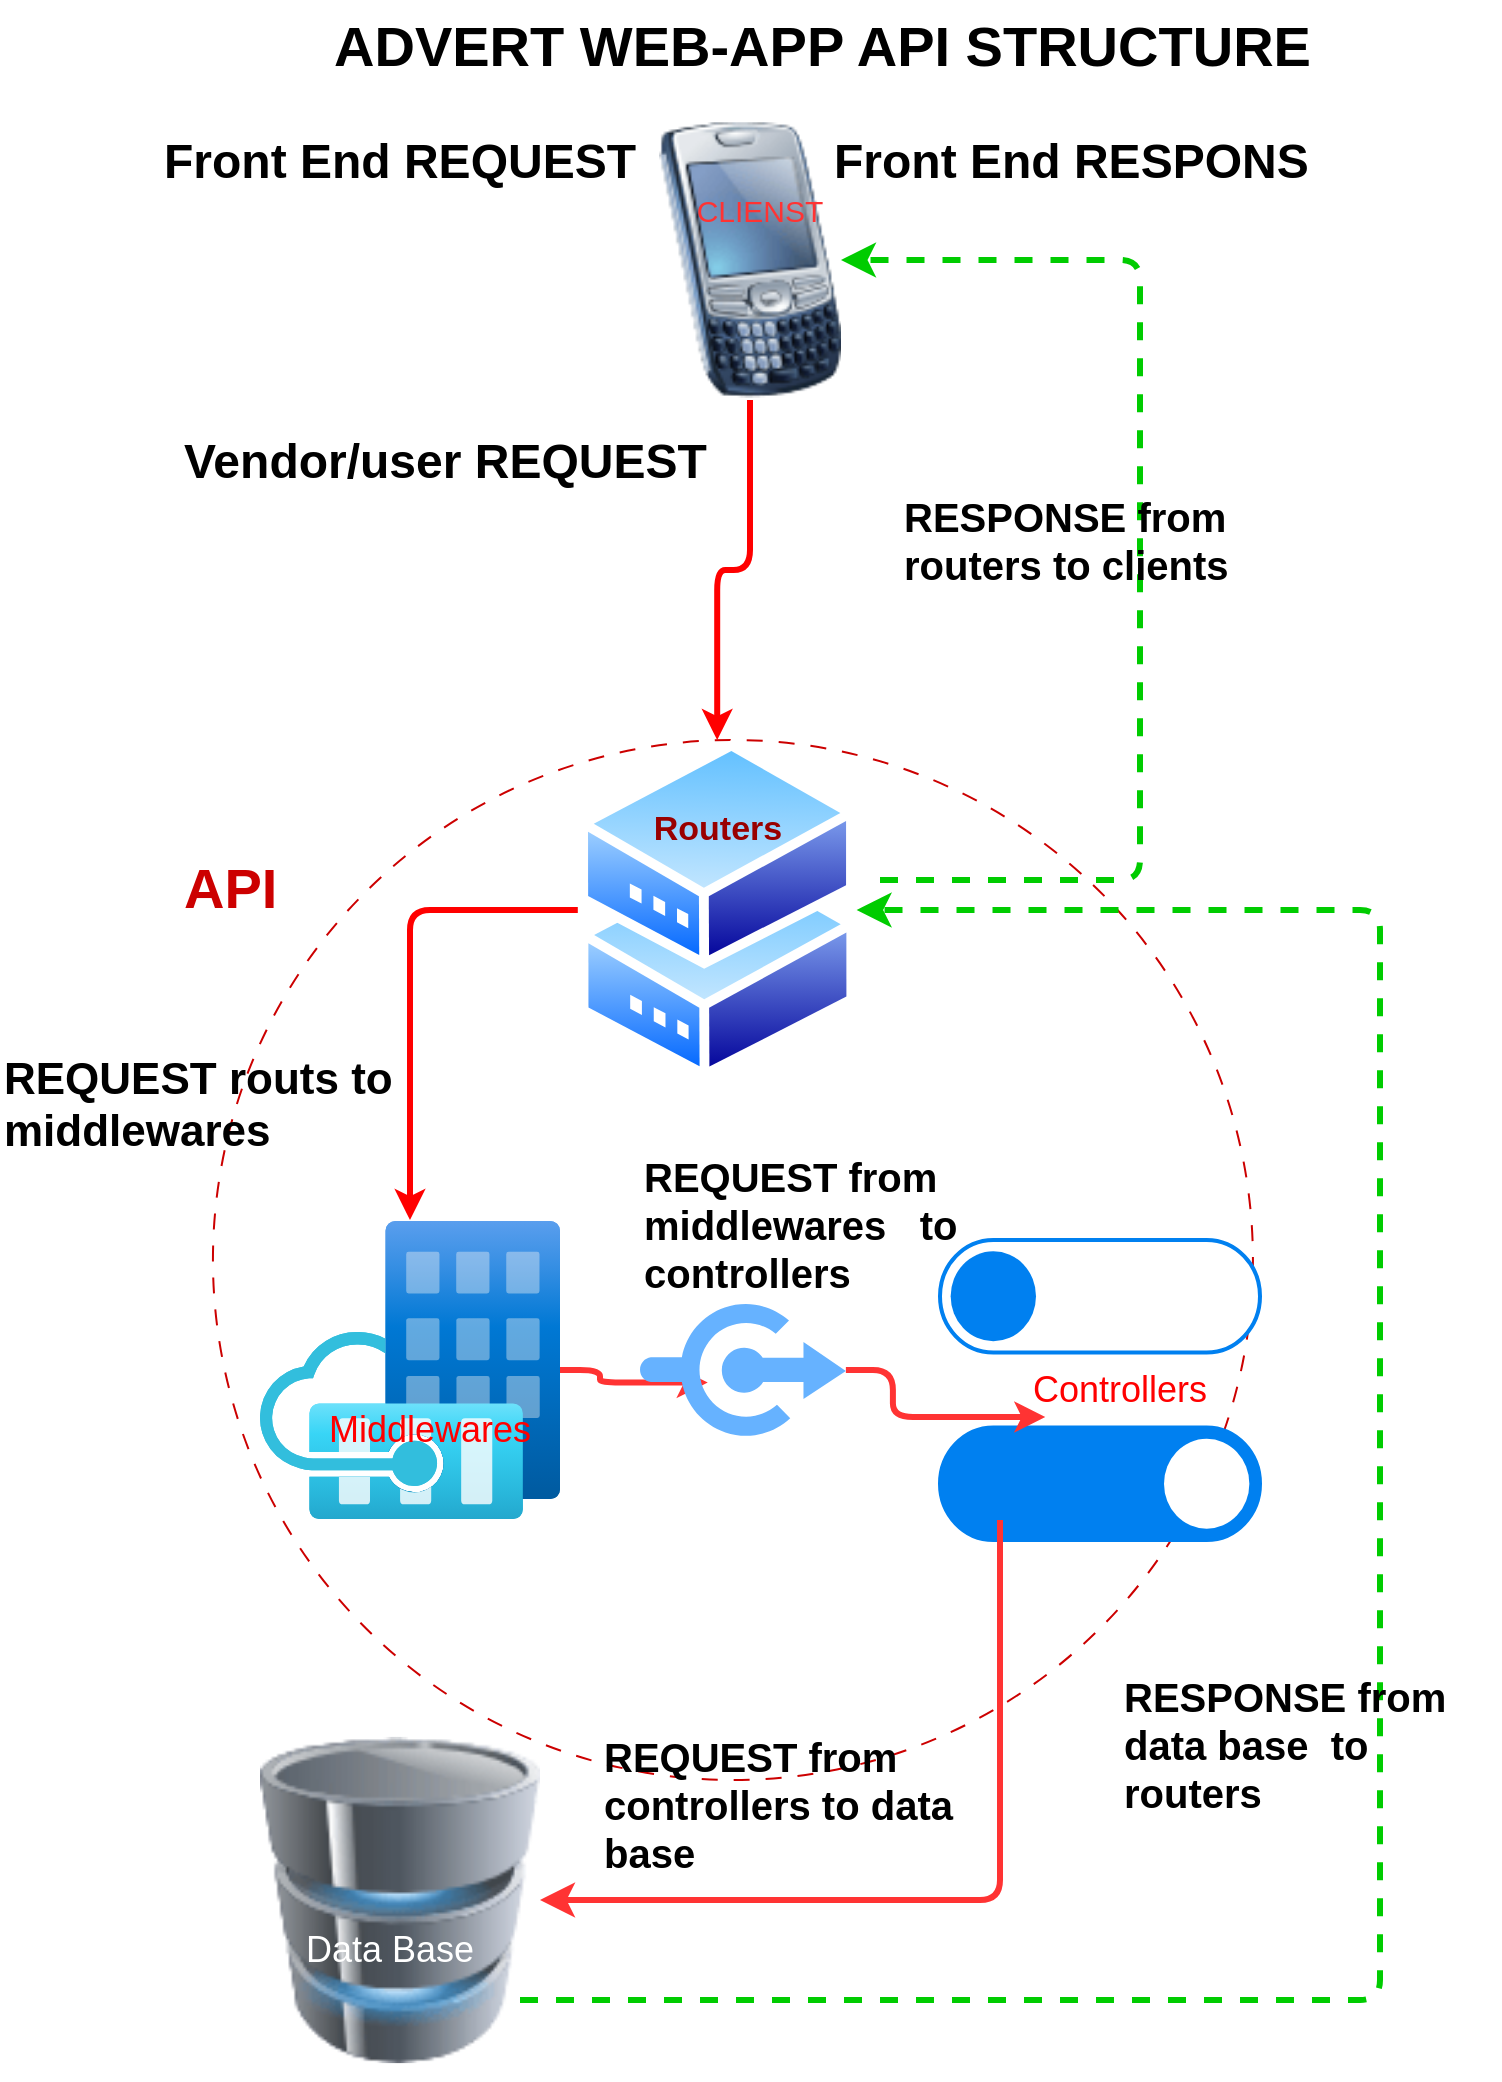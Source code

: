 <mxfile version="26.0.16">
  <diagram name="Page-1" id="zGj85CW7K_Q15-CYQ7l3">
    <mxGraphModel dx="2836" dy="1347" grid="1" gridSize="10" guides="1" tooltips="1" connect="1" arrows="1" fold="1" page="1" pageScale="1" pageWidth="850" pageHeight="1100" math="0" shadow="0">
      <root>
        <mxCell id="0" />
        <mxCell id="1" parent="0" />
        <mxCell id="5BVnTUnEMfs_GL1pfW84-42" value="" style="ellipse;whiteSpace=wrap;html=1;aspect=fixed;fillColor=none;strokeColor=#CC0000;dashed=1;dashPattern=8 8;" vertex="1" parent="1">
          <mxGeometry x="166.47" y="380" width="520" height="520" as="geometry" />
        </mxCell>
        <mxCell id="5BVnTUnEMfs_GL1pfW84-44" value="&lt;b&gt;&lt;font style=&quot;font-size: 28px; color: rgb(204, 0, 0);&quot;&gt;API&amp;nbsp;&lt;/font&gt;&lt;/b&gt;" style="strokeWidth=3;shadow=0;dashed=0;align=center;html=1;shape=mxgraph.mockup.text.callout;linkText=;textSize=17;textColor=#666666;callDir=NW;callStyle=line;fontSize=17;fontColor=#666666;align=left;verticalAlign=top;strokeColor=none;gradientColor=default;perimeterSpacing=0;spacingTop=-9;" vertex="1" parent="1">
          <mxGeometry x="150" y="440" width="80" height="50" as="geometry" />
        </mxCell>
        <mxCell id="5BVnTUnEMfs_GL1pfW84-2" style="edgeStyle=orthogonalEdgeStyle;rounded=1;orthogonalLoop=1;jettySize=auto;html=1;fillColor=light-dark(#CF0C02,#512D2B);strokeColor=light-dark(#FF0000,#D7817E);gradientColor=none;strokeWidth=3;flowAnimation=0;fillStyle=solid;" edge="1" parent="1" source="5BVnTUnEMfs_GL1pfW84-1" target="5BVnTUnEMfs_GL1pfW84-3">
          <mxGeometry relative="1" as="geometry">
            <mxPoint x="424.75" y="350" as="targetPoint" />
          </mxGeometry>
        </mxCell>
        <mxCell id="5BVnTUnEMfs_GL1pfW84-1" value="" style="verticalLabelPosition=bottom;html=1;verticalAlign=top;align=center;strokeColor=none;fillColor=#00BEF2;shape=image;pointerEvents=1;labelBackgroundColor=default;image=img/lib/clip_art/telecommunication/Palm_Treo_128x128.png;" vertex="1" parent="1">
          <mxGeometry x="389.5" y="70" width="91" height="140" as="geometry" />
        </mxCell>
        <mxCell id="5BVnTUnEMfs_GL1pfW84-5" style="edgeStyle=orthogonalEdgeStyle;rounded=1;orthogonalLoop=1;jettySize=auto;html=1;strokeColor=#FF0000;fillColor=#FF3333;strokeWidth=3;" edge="1" parent="1" source="5BVnTUnEMfs_GL1pfW84-3" target="5BVnTUnEMfs_GL1pfW84-6">
          <mxGeometry relative="1" as="geometry">
            <mxPoint x="260" y="680" as="targetPoint" />
          </mxGeometry>
        </mxCell>
        <mxCell id="5BVnTUnEMfs_GL1pfW84-3" value="" style="image;aspect=fixed;perimeter=ellipsePerimeter;html=1;align=center;shadow=0;dashed=0;spacingTop=3;image=img/lib/active_directory/shadowed_router.svg;" vertex="1" parent="1">
          <mxGeometry x="348.9" y="380" width="139.4" height="170" as="geometry" />
        </mxCell>
        <mxCell id="5BVnTUnEMfs_GL1pfW84-6" value="" style="image;aspect=fixed;html=1;points=[];align=center;fontSize=12;image=img/lib/azure2/other/Modular_Data_Center.svg;" vertex="1" parent="1">
          <mxGeometry x="190" y="620" width="150" height="150" as="geometry" />
        </mxCell>
        <mxCell id="5BVnTUnEMfs_GL1pfW84-8" value="" style="html=1;verticalLabelPosition=bottom;align=center;labelBackgroundColor=#ffffff;verticalAlign=top;strokeWidth=2;strokeColor=#0080F0;shadow=0;dashed=0;shape=mxgraph.ios7.icons.controls;" vertex="1" parent="1">
          <mxGeometry x="530" y="630" width="160" height="150" as="geometry" />
        </mxCell>
        <mxCell id="5BVnTUnEMfs_GL1pfW84-10" value="" style="image;html=1;image=img/lib/clip_art/computers/Database_128x128.png" vertex="1" parent="1">
          <mxGeometry x="190" y="870" width="140" height="180" as="geometry" />
        </mxCell>
        <mxCell id="5BVnTUnEMfs_GL1pfW84-16" value="" style="edgeStyle=segmentEdgeStyle;endArrow=classic;html=1;curved=0;rounded=1;endSize=8;startSize=8;entryX=1;entryY=0.5;entryDx=0;entryDy=0;strokeWidth=3;strokeColor=#FF3333;" edge="1" parent="1" target="5BVnTUnEMfs_GL1pfW84-10">
          <mxGeometry width="50" height="50" relative="1" as="geometry">
            <mxPoint x="560" y="770" as="sourcePoint" />
            <mxPoint x="640" y="960.0" as="targetPoint" />
            <Array as="points">
              <mxPoint x="560" y="960" />
              <mxPoint x="480" y="960" />
            </Array>
          </mxGeometry>
        </mxCell>
        <mxCell id="5BVnTUnEMfs_GL1pfW84-18" style="edgeStyle=orthogonalEdgeStyle;rounded=1;orthogonalLoop=1;jettySize=auto;html=1;entryX=0.329;entryY=0.59;entryDx=0;entryDy=0;entryPerimeter=0;curved=0;strokeWidth=3;strokeColor=#FF3333;" edge="1" parent="1" source="5BVnTUnEMfs_GL1pfW84-20" target="5BVnTUnEMfs_GL1pfW84-8">
          <mxGeometry relative="1" as="geometry" />
        </mxCell>
        <mxCell id="5BVnTUnEMfs_GL1pfW84-19" value="" style="edgeStyle=orthogonalEdgeStyle;rounded=1;orthogonalLoop=1;jettySize=auto;html=1;entryX=0.329;entryY=0.59;entryDx=0;entryDy=0;entryPerimeter=0;strokeColor=light-dark(#FF3333,#512D2B);curved=0;strokeWidth=3;" edge="1" parent="1" source="5BVnTUnEMfs_GL1pfW84-6" target="5BVnTUnEMfs_GL1pfW84-20">
          <mxGeometry relative="1" as="geometry">
            <mxPoint x="340" y="690" as="sourcePoint" />
            <mxPoint x="583" y="719" as="targetPoint" />
          </mxGeometry>
        </mxCell>
        <mxCell id="5BVnTUnEMfs_GL1pfW84-20" value="" style="sketch=0;aspect=fixed;pointerEvents=1;shadow=0;dashed=0;html=1;strokeColor=none;labelPosition=center;verticalLabelPosition=bottom;verticalAlign=top;align=center;fillColor=#66B2FF;shape=mxgraph.mscae.enterprise.connectors" vertex="1" parent="1">
          <mxGeometry x="380" y="660" width="102.94" height="70" as="geometry" />
        </mxCell>
        <mxCell id="5BVnTUnEMfs_GL1pfW84-22" value="" style="edgeStyle=elbowEdgeStyle;elbow=horizontal;endArrow=classic;html=1;curved=0;rounded=1;endSize=8;startSize=8;entryX=1;entryY=0.5;entryDx=0;entryDy=0;strokeWidth=3;strokeColor=#00CC00;dashed=1;" edge="1" parent="1" target="5BVnTUnEMfs_GL1pfW84-3">
          <mxGeometry width="50" height="50" relative="1" as="geometry">
            <mxPoint x="320" y="1010" as="sourcePoint" />
            <mxPoint x="800" y="1000" as="targetPoint" />
            <Array as="points">
              <mxPoint x="750" y="990" />
            </Array>
          </mxGeometry>
        </mxCell>
        <mxCell id="5BVnTUnEMfs_GL1pfW84-23" value="" style="edgeStyle=elbowEdgeStyle;elbow=horizontal;endArrow=classic;html=1;curved=0;rounded=1;endSize=8;startSize=8;entryX=1;entryY=0.5;entryDx=0;entryDy=0;dashed=1;strokeWidth=3;strokeColor=#00CC00;" edge="1" parent="1" target="5BVnTUnEMfs_GL1pfW84-1">
          <mxGeometry width="50" height="50" relative="1" as="geometry">
            <mxPoint x="500" y="450" as="sourcePoint" />
            <mxPoint x="550" y="400" as="targetPoint" />
            <Array as="points">
              <mxPoint x="630" y="320" />
            </Array>
          </mxGeometry>
        </mxCell>
        <mxCell id="5BVnTUnEMfs_GL1pfW84-25" value="&lt;h1 style=&quot;margin-top: 0px;&quot;&gt;&lt;span style=&quot;background-color: transparent; color: light-dark(rgb(0, 0, 0), rgb(255, 255, 255));&quot;&gt;Vendor/user REQUEST&amp;nbsp;&amp;nbsp;&lt;/span&gt;&lt;/h1&gt;" style="text;html=1;whiteSpace=wrap;overflow=hidden;rounded=0;" vertex="1" parent="1">
          <mxGeometry x="150" y="220" width="320" height="60" as="geometry" />
        </mxCell>
        <mxCell id="5BVnTUnEMfs_GL1pfW84-26" value="&lt;h1 style=&quot;margin-top: 0px;&quot;&gt;&lt;span style=&quot;background-color: transparent; color: light-dark(rgb(0, 0, 0), rgb(255, 255, 255));&quot;&gt;REQUEST routs to middlewares&amp;nbsp; &amp;nbsp;&lt;/span&gt;&lt;/h1&gt;" style="text;html=1;whiteSpace=wrap;overflow=hidden;rounded=0;fontSize=11;" vertex="1" parent="1">
          <mxGeometry x="60" y="530" width="270" height="80" as="geometry" />
        </mxCell>
        <mxCell id="5BVnTUnEMfs_GL1pfW84-27" value="Routers" style="text;html=1;align=center;verticalAlign=middle;whiteSpace=wrap;rounded=0;fontColor=#990000;fontSize=17;fontStyle=1" vertex="1" parent="1">
          <mxGeometry x="388.6" y="410" width="60" height="30" as="geometry" />
        </mxCell>
        <mxCell id="5BVnTUnEMfs_GL1pfW84-28" value="CLIENST" style="text;html=1;align=center;verticalAlign=middle;whiteSpace=wrap;rounded=0;fontColor=#FF3333;fontSize=15;" vertex="1" parent="1">
          <mxGeometry x="410" y="100" width="60" height="30" as="geometry" />
        </mxCell>
        <mxCell id="5BVnTUnEMfs_GL1pfW84-30" value="&lt;h1 style=&quot;margin-top: 0px;&quot;&gt;&lt;span style=&quot;background-color: transparent; color: light-dark(rgb(0, 0, 0), rgb(255, 255, 255));&quot;&gt;REQUEST from middlewares&amp;nbsp; &amp;nbsp;to controllers&lt;/span&gt;&lt;/h1&gt;" style="text;html=1;whiteSpace=wrap;overflow=hidden;rounded=0;fontSize=10;" vertex="1" parent="1">
          <mxGeometry x="380" y="580" width="190" height="80" as="geometry" />
        </mxCell>
        <mxCell id="5BVnTUnEMfs_GL1pfW84-32" value="&lt;h1 style=&quot;margin-top: 0px;&quot;&gt;&lt;span style=&quot;background-color: transparent; color: light-dark(rgb(0, 0, 0), rgb(255, 255, 255));&quot;&gt;REQUEST from controllers to data base&lt;/span&gt;&lt;/h1&gt;" style="text;html=1;whiteSpace=wrap;overflow=hidden;rounded=0;fontSize=10;" vertex="1" parent="1">
          <mxGeometry x="360" y="870" width="190" height="80" as="geometry" />
        </mxCell>
        <mxCell id="5BVnTUnEMfs_GL1pfW84-33" value="&lt;h1 style=&quot;margin-top: 0px;&quot;&gt;&lt;span style=&quot;background-color: transparent; color: light-dark(rgb(0, 0, 0), rgb(255, 255, 255));&quot;&gt;RESPONSE from data base&amp;nbsp; to routers&lt;/span&gt;&lt;/h1&gt;" style="text;html=1;whiteSpace=wrap;overflow=hidden;rounded=0;fontSize=10;" vertex="1" parent="1">
          <mxGeometry x="620" y="840" width="190" height="80" as="geometry" />
        </mxCell>
        <mxCell id="5BVnTUnEMfs_GL1pfW84-34" value="&lt;h1 style=&quot;margin-top: 0px;&quot;&gt;&lt;span style=&quot;background-color: transparent; color: light-dark(rgb(0, 0, 0), rgb(255, 255, 255));&quot;&gt;RESPONSE from routers to clients&lt;/span&gt;&lt;/h1&gt;" style="text;html=1;whiteSpace=wrap;overflow=hidden;rounded=0;fontSize=10;" vertex="1" parent="1">
          <mxGeometry x="510" y="250" width="190" height="80" as="geometry" />
        </mxCell>
        <mxCell id="5BVnTUnEMfs_GL1pfW84-35" value="&lt;h1 style=&quot;margin-top: 0px;&quot;&gt;&lt;span style=&quot;background-color: transparent; color: light-dark(rgb(0, 0, 0), rgb(255, 255, 255));&quot;&gt;Front End REQUEST&lt;/span&gt;&lt;/h1&gt;" style="text;html=1;whiteSpace=wrap;overflow=hidden;rounded=0;" vertex="1" parent="1">
          <mxGeometry x="140" y="70" width="270" height="40" as="geometry" />
        </mxCell>
        <mxCell id="5BVnTUnEMfs_GL1pfW84-37" value="&lt;h1 style=&quot;margin-top: 0px;&quot;&gt;&lt;span style=&quot;background-color: transparent; color: light-dark(rgb(0, 0, 0), rgb(255, 255, 255));&quot;&gt;Front End RESPONS&lt;/span&gt;&lt;/h1&gt;" style="text;html=1;whiteSpace=wrap;overflow=hidden;rounded=0;" vertex="1" parent="1">
          <mxGeometry x="475" y="70" width="270" height="40" as="geometry" />
        </mxCell>
        <mxCell id="5BVnTUnEMfs_GL1pfW84-38" value="Middlewares" style="text;html=1;align=center;verticalAlign=middle;whiteSpace=wrap;rounded=0;fontColor=#FF0000;fontSize=18;" vertex="1" parent="1">
          <mxGeometry x="245" y="710" width="60" height="30" as="geometry" />
        </mxCell>
        <mxCell id="5BVnTUnEMfs_GL1pfW84-39" value="Controllers" style="text;html=1;align=center;verticalAlign=middle;whiteSpace=wrap;rounded=0;fontColor=#FF0000;fontSize=18;" vertex="1" parent="1">
          <mxGeometry x="580" y="690" width="80" height="30" as="geometry" />
        </mxCell>
        <mxCell id="5BVnTUnEMfs_GL1pfW84-40" value="Data Base" style="text;html=1;align=center;verticalAlign=middle;whiteSpace=wrap;rounded=0;fontColor=#FFFFFF;fontSize=18;" vertex="1" parent="1">
          <mxGeometry x="210" y="970" width="90" height="30" as="geometry" />
        </mxCell>
        <mxCell id="5BVnTUnEMfs_GL1pfW84-41" value="&lt;h1 style=&quot;margin-top: 0px;&quot;&gt;&lt;span style=&quot;background-color: transparent; color: light-dark(rgb(0, 0, 0), rgb(255, 255, 255));&quot;&gt;ADVERT WEB-APP API STRUCTURE&amp;nbsp;&lt;/span&gt;&lt;/h1&gt;" style="text;html=1;whiteSpace=wrap;overflow=hidden;rounded=0;fontSize=14;" vertex="1" parent="1">
          <mxGeometry x="225" y="10" width="500" height="40" as="geometry" />
        </mxCell>
      </root>
    </mxGraphModel>
  </diagram>
</mxfile>
